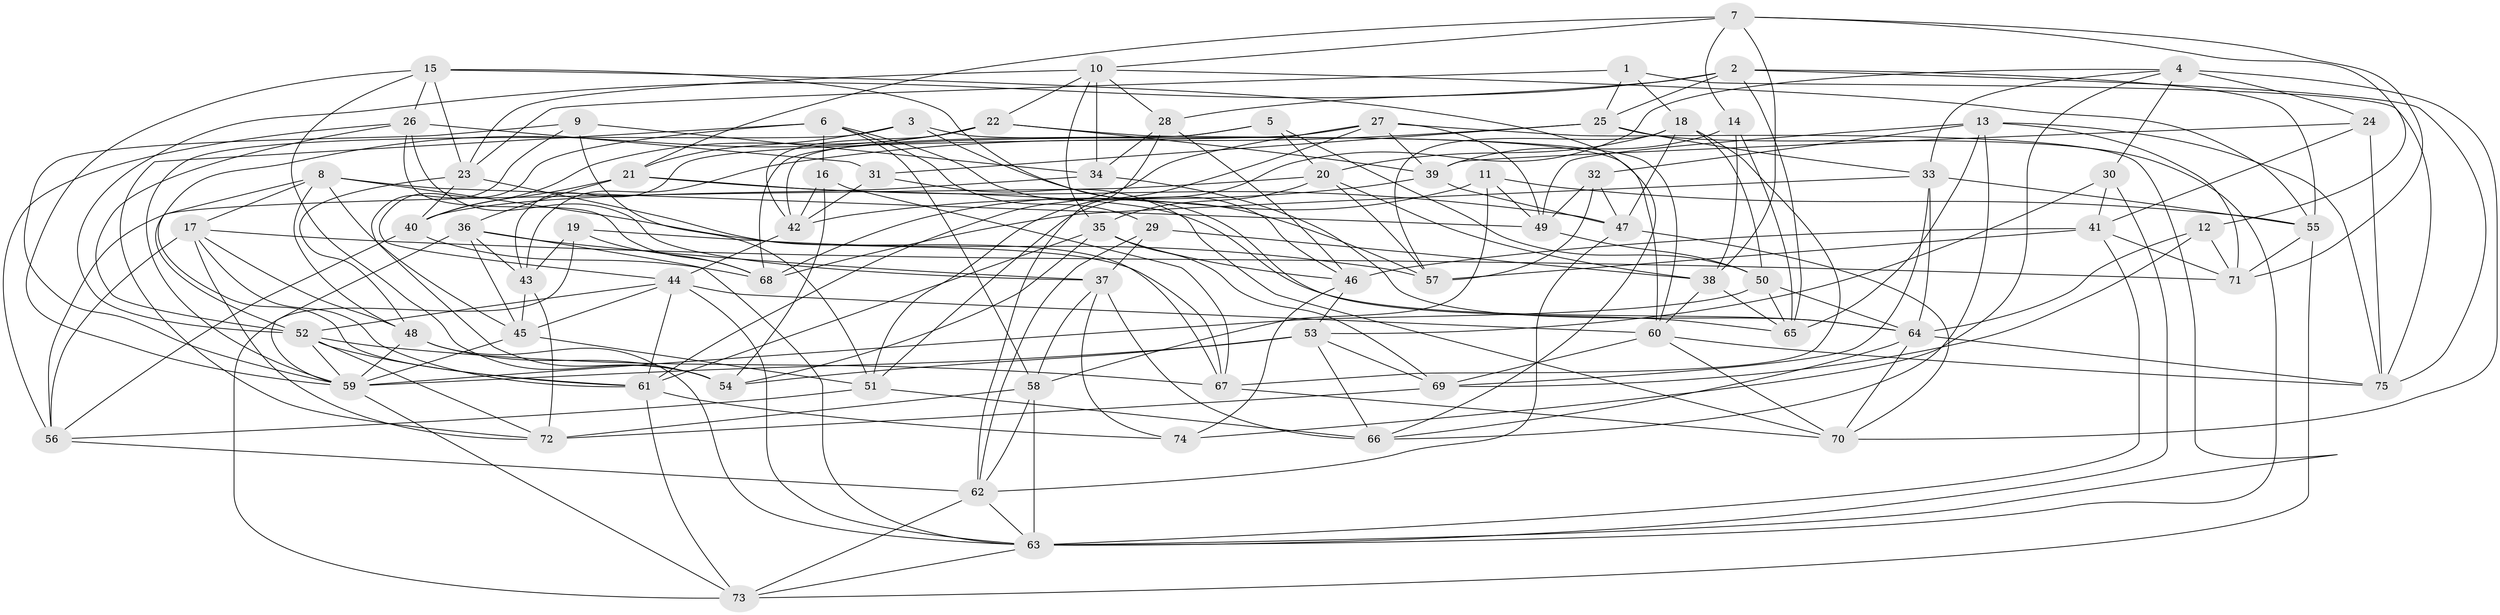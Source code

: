// original degree distribution, {4: 1.0}
// Generated by graph-tools (version 1.1) at 2025/50/03/09/25 03:50:54]
// undirected, 75 vertices, 218 edges
graph export_dot {
graph [start="1"]
  node [color=gray90,style=filled];
  1;
  2;
  3;
  4;
  5;
  6;
  7;
  8;
  9;
  10;
  11;
  12;
  13;
  14;
  15;
  16;
  17;
  18;
  19;
  20;
  21;
  22;
  23;
  24;
  25;
  26;
  27;
  28;
  29;
  30;
  31;
  32;
  33;
  34;
  35;
  36;
  37;
  38;
  39;
  40;
  41;
  42;
  43;
  44;
  45;
  46;
  47;
  48;
  49;
  50;
  51;
  52;
  53;
  54;
  55;
  56;
  57;
  58;
  59;
  60;
  61;
  62;
  63;
  64;
  65;
  66;
  67;
  68;
  69;
  70;
  71;
  72;
  73;
  74;
  75;
  1 -- 18 [weight=1.0];
  1 -- 23 [weight=1.0];
  1 -- 25 [weight=1.0];
  1 -- 75 [weight=1.0];
  2 -- 25 [weight=1.0];
  2 -- 28 [weight=1.0];
  2 -- 52 [weight=1.0];
  2 -- 55 [weight=1.0];
  2 -- 65 [weight=1.0];
  2 -- 75 [weight=1.0];
  3 -- 21 [weight=1.0];
  3 -- 57 [weight=1.0];
  3 -- 59 [weight=1.0];
  3 -- 60 [weight=1.0];
  4 -- 24 [weight=1.0];
  4 -- 30 [weight=1.0];
  4 -- 33 [weight=1.0];
  4 -- 51 [weight=1.0];
  4 -- 70 [weight=1.0];
  4 -- 74 [weight=1.0];
  5 -- 20 [weight=1.0];
  5 -- 42 [weight=1.0];
  5 -- 50 [weight=1.0];
  5 -- 68 [weight=1.0];
  6 -- 16 [weight=1.0];
  6 -- 29 [weight=1.0];
  6 -- 44 [weight=1.0];
  6 -- 58 [weight=1.0];
  6 -- 65 [weight=1.0];
  6 -- 72 [weight=1.0];
  7 -- 10 [weight=1.0];
  7 -- 12 [weight=1.0];
  7 -- 14 [weight=1.0];
  7 -- 21 [weight=1.0];
  7 -- 38 [weight=1.0];
  7 -- 71 [weight=1.0];
  8 -- 17 [weight=1.0];
  8 -- 45 [weight=1.0];
  8 -- 48 [weight=1.0];
  8 -- 49 [weight=1.0];
  8 -- 52 [weight=1.0];
  8 -- 67 [weight=1.0];
  9 -- 34 [weight=1.0];
  9 -- 51 [weight=1.0];
  9 -- 54 [weight=1.0];
  9 -- 59 [weight=1.0];
  10 -- 22 [weight=1.0];
  10 -- 23 [weight=1.0];
  10 -- 28 [weight=1.0];
  10 -- 34 [weight=2.0];
  10 -- 35 [weight=1.0];
  10 -- 55 [weight=1.0];
  11 -- 49 [weight=1.0];
  11 -- 55 [weight=1.0];
  11 -- 58 [weight=1.0];
  11 -- 68 [weight=1.0];
  12 -- 64 [weight=1.0];
  12 -- 69 [weight=1.0];
  12 -- 71 [weight=1.0];
  13 -- 32 [weight=1.0];
  13 -- 49 [weight=1.0];
  13 -- 65 [weight=1.0];
  13 -- 66 [weight=1.0];
  13 -- 71 [weight=1.0];
  13 -- 75 [weight=1.0];
  14 -- 38 [weight=1.0];
  14 -- 39 [weight=1.0];
  14 -- 65 [weight=1.0];
  15 -- 23 [weight=1.0];
  15 -- 26 [weight=1.0];
  15 -- 46 [weight=1.0];
  15 -- 54 [weight=1.0];
  15 -- 59 [weight=1.0];
  15 -- 66 [weight=1.0];
  16 -- 42 [weight=1.0];
  16 -- 54 [weight=1.0];
  16 -- 67 [weight=1.0];
  17 -- 48 [weight=1.0];
  17 -- 56 [weight=1.0];
  17 -- 61 [weight=1.0];
  17 -- 71 [weight=1.0];
  17 -- 72 [weight=1.0];
  18 -- 20 [weight=1.0];
  18 -- 47 [weight=1.0];
  18 -- 50 [weight=1.0];
  18 -- 57 [weight=1.0];
  18 -- 67 [weight=1.0];
  19 -- 43 [weight=1.0];
  19 -- 57 [weight=1.0];
  19 -- 68 [weight=1.0];
  19 -- 73 [weight=1.0];
  20 -- 35 [weight=1.0];
  20 -- 38 [weight=1.0];
  20 -- 56 [weight=1.0];
  20 -- 57 [weight=1.0];
  21 -- 36 [weight=1.0];
  21 -- 40 [weight=1.0];
  21 -- 47 [weight=1.0];
  21 -- 64 [weight=1.0];
  22 -- 39 [weight=1.0];
  22 -- 40 [weight=1.0];
  22 -- 42 [weight=1.0];
  22 -- 60 [weight=1.0];
  22 -- 61 [weight=1.0];
  23 -- 40 [weight=1.0];
  23 -- 48 [weight=1.0];
  23 -- 67 [weight=1.0];
  24 -- 39 [weight=1.0];
  24 -- 41 [weight=1.0];
  24 -- 75 [weight=1.0];
  25 -- 31 [weight=1.0];
  25 -- 33 [weight=1.0];
  25 -- 43 [weight=1.0];
  25 -- 63 [weight=1.0];
  26 -- 31 [weight=1.0];
  26 -- 37 [weight=1.0];
  26 -- 52 [weight=1.0];
  26 -- 56 [weight=1.0];
  26 -- 68 [weight=1.0];
  27 -- 39 [weight=1.0];
  27 -- 43 [weight=1.0];
  27 -- 49 [weight=1.0];
  27 -- 51 [weight=1.0];
  27 -- 61 [weight=1.0];
  27 -- 63 [weight=1.0];
  28 -- 34 [weight=1.0];
  28 -- 46 [weight=1.0];
  28 -- 62 [weight=2.0];
  29 -- 37 [weight=1.0];
  29 -- 38 [weight=1.0];
  29 -- 62 [weight=1.0];
  30 -- 41 [weight=1.0];
  30 -- 53 [weight=1.0];
  30 -- 63 [weight=1.0];
  31 -- 42 [weight=1.0];
  31 -- 70 [weight=1.0];
  32 -- 47 [weight=1.0];
  32 -- 49 [weight=1.0];
  32 -- 57 [weight=1.0];
  33 -- 55 [weight=1.0];
  33 -- 64 [weight=1.0];
  33 -- 68 [weight=1.0];
  33 -- 69 [weight=1.0];
  34 -- 40 [weight=1.0];
  34 -- 64 [weight=1.0];
  35 -- 46 [weight=1.0];
  35 -- 54 [weight=1.0];
  35 -- 61 [weight=1.0];
  35 -- 69 [weight=1.0];
  36 -- 37 [weight=1.0];
  36 -- 43 [weight=1.0];
  36 -- 45 [weight=1.0];
  36 -- 59 [weight=1.0];
  36 -- 63 [weight=1.0];
  37 -- 58 [weight=1.0];
  37 -- 66 [weight=1.0];
  37 -- 74 [weight=1.0];
  38 -- 60 [weight=1.0];
  38 -- 65 [weight=1.0];
  39 -- 42 [weight=1.0];
  39 -- 47 [weight=1.0];
  40 -- 56 [weight=1.0];
  40 -- 68 [weight=1.0];
  41 -- 46 [weight=1.0];
  41 -- 57 [weight=1.0];
  41 -- 63 [weight=1.0];
  41 -- 71 [weight=1.0];
  42 -- 44 [weight=1.0];
  43 -- 45 [weight=1.0];
  43 -- 72 [weight=1.0];
  44 -- 45 [weight=1.0];
  44 -- 52 [weight=1.0];
  44 -- 60 [weight=2.0];
  44 -- 61 [weight=1.0];
  44 -- 63 [weight=1.0];
  45 -- 51 [weight=1.0];
  45 -- 59 [weight=1.0];
  46 -- 53 [weight=1.0];
  46 -- 74 [weight=1.0];
  47 -- 62 [weight=1.0];
  47 -- 70 [weight=1.0];
  48 -- 54 [weight=1.0];
  48 -- 59 [weight=1.0];
  48 -- 63 [weight=1.0];
  49 -- 50 [weight=1.0];
  50 -- 59 [weight=1.0];
  50 -- 64 [weight=1.0];
  50 -- 65 [weight=1.0];
  51 -- 56 [weight=1.0];
  51 -- 66 [weight=1.0];
  52 -- 59 [weight=1.0];
  52 -- 61 [weight=1.0];
  52 -- 67 [weight=1.0];
  52 -- 72 [weight=1.0];
  53 -- 54 [weight=1.0];
  53 -- 59 [weight=1.0];
  53 -- 66 [weight=1.0];
  53 -- 69 [weight=1.0];
  55 -- 71 [weight=1.0];
  55 -- 73 [weight=1.0];
  56 -- 62 [weight=1.0];
  58 -- 62 [weight=1.0];
  58 -- 63 [weight=1.0];
  58 -- 72 [weight=1.0];
  59 -- 73 [weight=1.0];
  60 -- 69 [weight=1.0];
  60 -- 70 [weight=1.0];
  60 -- 75 [weight=1.0];
  61 -- 73 [weight=1.0];
  61 -- 74 [weight=1.0];
  62 -- 63 [weight=1.0];
  62 -- 73 [weight=1.0];
  63 -- 73 [weight=1.0];
  64 -- 66 [weight=1.0];
  64 -- 70 [weight=1.0];
  64 -- 75 [weight=1.0];
  67 -- 70 [weight=1.0];
  69 -- 72 [weight=1.0];
}
